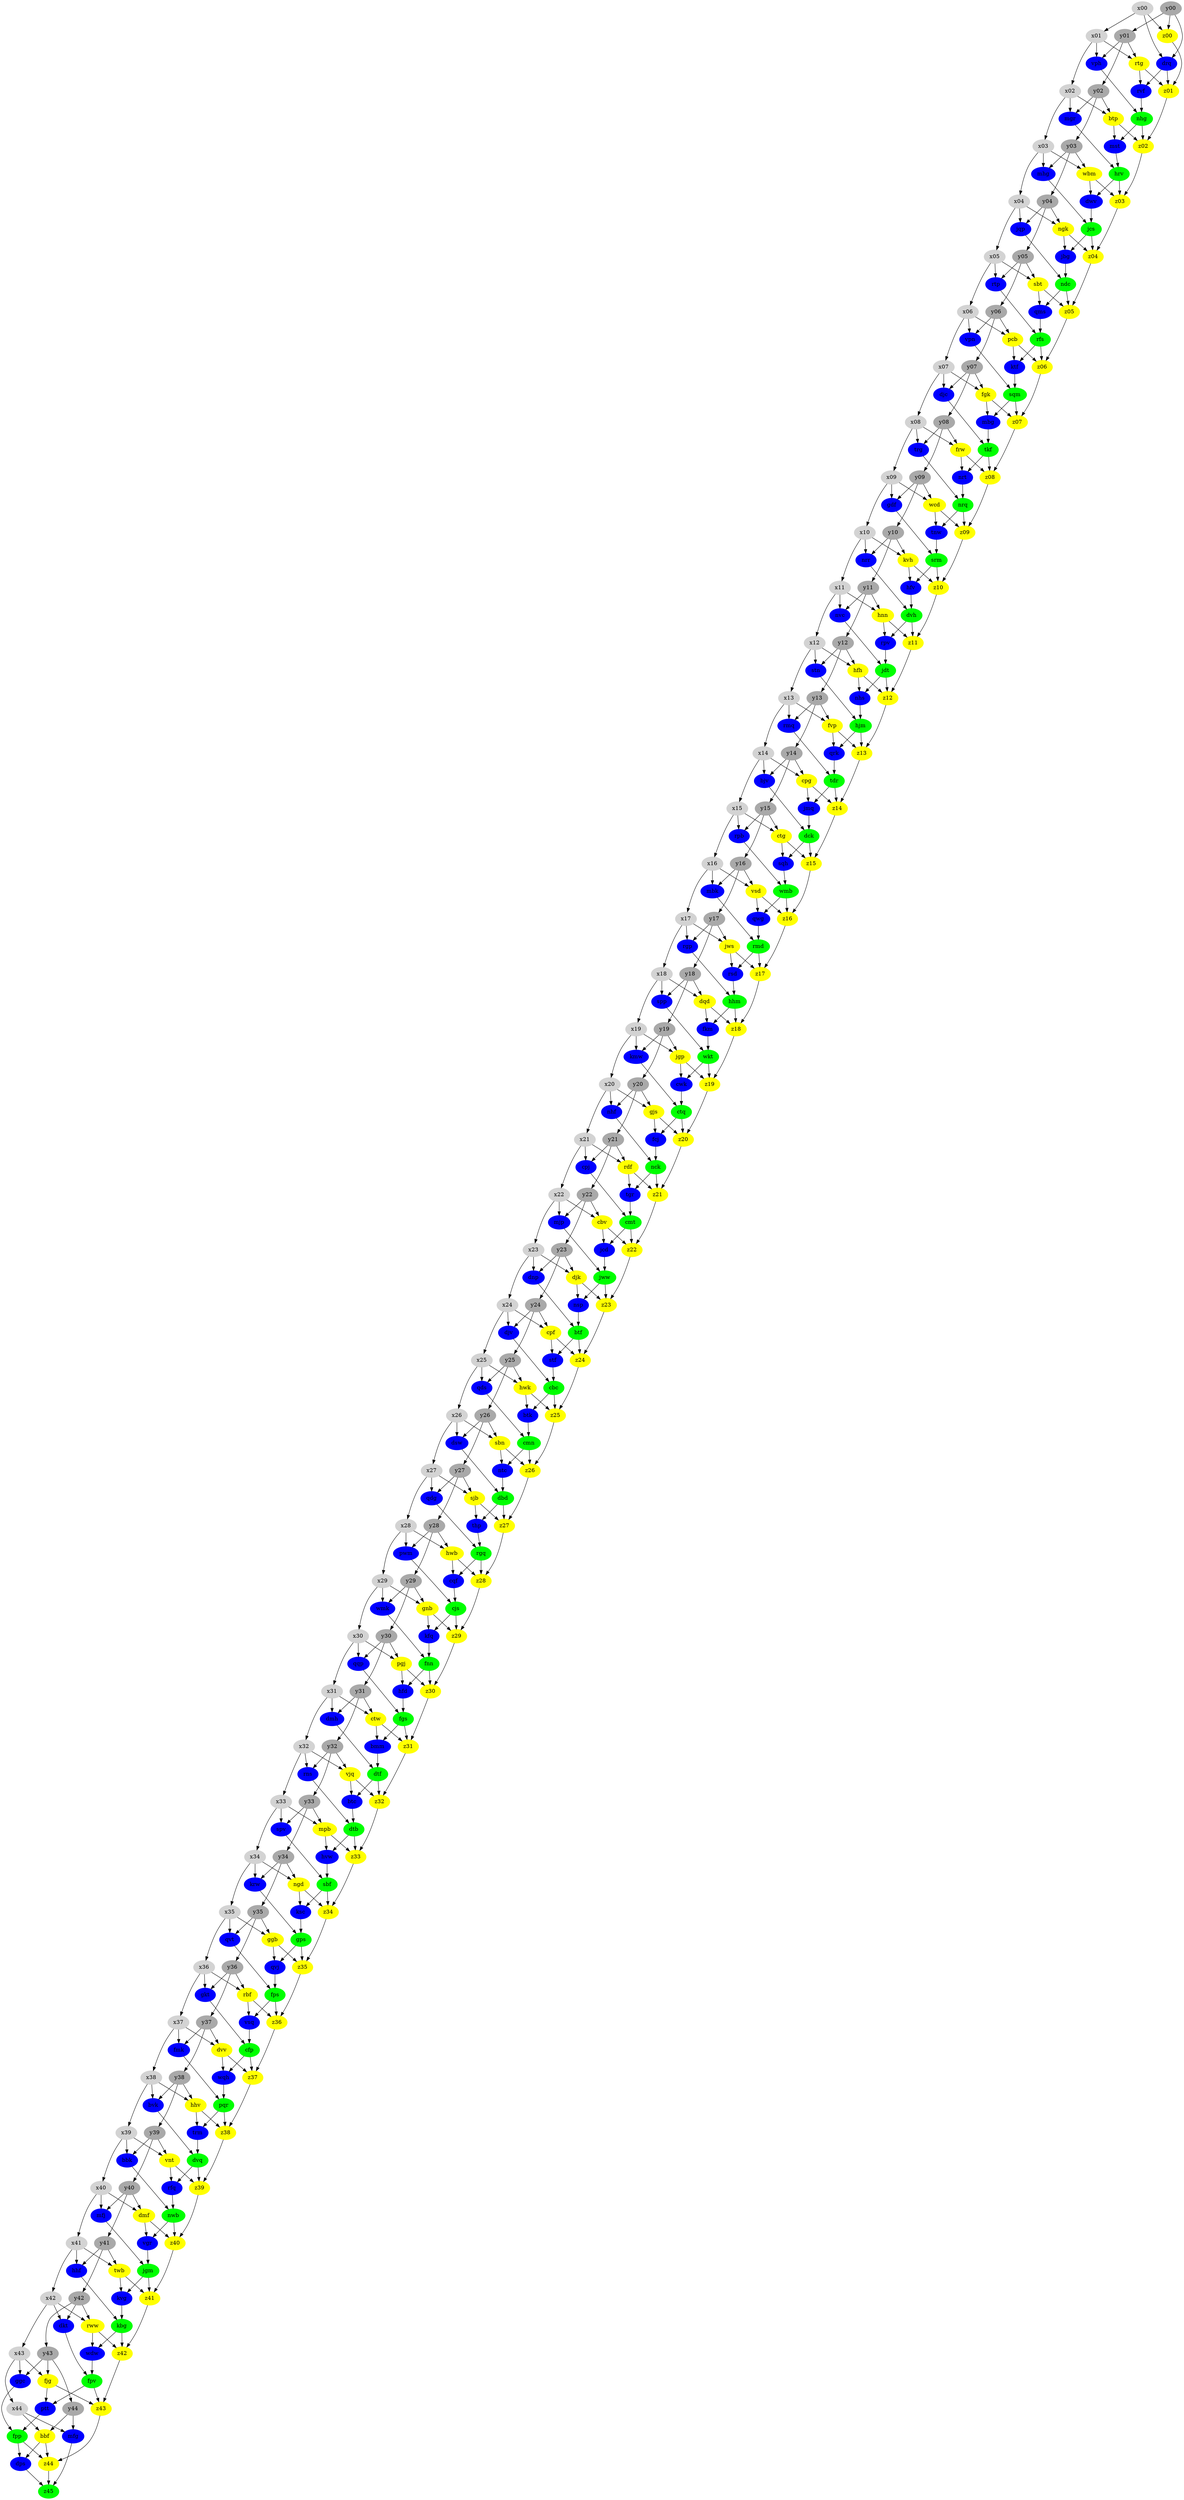 digraph G {
	subgraph x {
		node [color=lightgrey style=filled]
		x00 -> x01
		x01 -> x02
		x02 -> x03
		x03 -> x04
		x04 -> x05
		x05 -> x06
		x06 -> x07
		x07 -> x08
		x08 -> x09
		x09 -> x10
		x10 -> x11
		x11 -> x12
		x12 -> x13
		x13 -> x14
		x14 -> x15
		x15 -> x16
		x16 -> x17
		x17 -> x18
		x18 -> x19
		x19 -> x20
		x20 -> x21
		x21 -> x22
		x22 -> x23
		x23 -> x24
		x24 -> x25
		x25 -> x26
		x26 -> x27
		x27 -> x28
		x28 -> x29
		x29 -> x30
		x30 -> x31
		x31 -> x32
		x32 -> x33
		x33 -> x34
		x34 -> x35
		x35 -> x36
		x36 -> x37
		x37 -> x38
		x38 -> x39
		x39 -> x40
		x40 -> x41
		x41 -> x42
		x42 -> x43
		x43 -> x44
	}
	subgraph y {
		node [color=darkgrey style=filled]
		y00 -> y01
		y01 -> y02
		y02 -> y03
		y03 -> y04
		y04 -> y05
		y05 -> y06
		y06 -> y07
		y07 -> y08
		y08 -> y09
		y09 -> y10
		y10 -> y11
		y11 -> y12
		y12 -> y13
		y13 -> y14
		y14 -> y15
		y15 -> y16
		y16 -> y17
		y17 -> y18
		y18 -> y19
		y19 -> y20
		y20 -> y21
		y21 -> y22
		y22 -> y23
		y23 -> y24
		y24 -> y25
		y25 -> y26
		y26 -> y27
		y27 -> y28
		y28 -> y29
		y29 -> y30
		y30 -> y31
		y31 -> y32
		y32 -> y33
		y33 -> y34
		y34 -> y35
		y35 -> y36
		y36 -> y37
		y37 -> y38
		y38 -> y39
		y39 -> y40
		y40 -> y41
		y41 -> y42
		y42 -> y43
		y43 -> y44
	}
	subgraph AND {
		node [color=blue style=filled]
		bbk
		bjv
		bmm
		btc
		btk
		bvk
		cpj
		cqf
		cwk
		djc
		djv
		dkt
		dmh
		dnp
		dps
		drq
		dsw
		dwv
		fcj
		fkm
		fmk
		gdf
		ggc
		gkt
		hfd
		hfv
		hhf
		hvw
		jbg
		jcd
		jmq
		jqp
		kfq
		kmw
		krw
		ksc
		ktf
		kvg
		mbg
		mbk
		mfg
		mfj
		mgr
		mhg
		mjp
		mst
		nhf
		nhs
		nrr
		nrt
		nsp
		ntc
		nvc
		ptt
		pwm
		qdg
		qds
		qms
		qqp
		qrk
		qvj
		qvt
		qwg
		rfq
		rgp
		rmq
		rns
		rpb
		rpv
		rsd
		rtp
		rvf
		spp
		spv
		sqh
		stf
		stn
		tgr
		thp
		tnw
		trg
		trm
		vgr
		vph
		vpn
		vsq
		wdw
		wmk
		wqh
	}
	subgraph OR {
		node [color=green style=filled]
		btf
		cbc
		cfp
		cjs
		cmn
		cmt
		ctq
		dbd
		dck
		dtb
		dtf
		dvh
		dvq
		fgs
		fnn
		fpp
		fps
		fpv
		gps
		hhm
		hjm
		hrv
		jcs
		jdt
		jgm
		jww
		kbg
		nck
		ndc
		nhg
		nrq
		nwb
		pqr
		rfs
		rgq
		rmd
		sbf
		sqm
		srm
		tdr
		tkf
		wkt
		wmb
		z45
	}
	subgraph XOR {
		node [color=yellow style=filled]
		bbf
		btp
		cbv
		cpf
		cpg
		ctg
		ctw
		djk
		dmf
		dqd
		dvv
		fgk
		fjg
		frw
		fvp
		ggb
		gjs
		gnb
		hfh
		hhv
		hnn
		hwb
		hwk
		jgp
		jws
		kvh
		mpb
		ngd
		ngk
		pcb
		pgj
		rbf
		rdf
		rtg
		rww
		sbn
		sbt
		sjb
		twb
		vjq
		vnt
		vsd
		wbm
		wcd
		z00
		z01
		z02
		z03
		z04
		z05
		z06
		z07
		z08
		z09
		z10
		z11
		z12
		z13
		z14
		z15
		z16
		z17
		z18
		z19
		z20
		z21
		z22
		z23
		z24
		z25
		z26
		z27
		z28
		z29
		z30
		z31
		z32
		z33
		z34
		z35
		z36
		z37
		z38
		z39
		z40
		z41
		z42
		z43
		z44
	}
	rdf -> z21
	nck -> z21
	y12 -> stn
	x12 -> stn
	twb -> z41
	jgm -> z41
	cpj -> cmt
	tgr -> cmt
	y17 -> jws
	x17 -> jws
	cpg -> z14
	tdr -> z14
	x42 -> dkt
	y42 -> dkt
	jmq -> dck
	bjv -> dck
	wkt -> cwk
	jgp -> cwk
	fmk -> pqr
	wqh -> pqr
	jws -> rsd
	rmd -> rsd
	y32 -> rns
	x32 -> rns
	twb -> kvg
	jgm -> kvg
	nrq -> z09
	wcd -> z09
	btc -> dtb
	rns -> dtb
	ctq -> z20
	gjs -> z20
	dqd -> z18
	hhm -> z18
	hfh -> nhs
	jdt -> nhs
	rsd -> hhm
	rgp -> hhm
	x19 -> kmw
	y19 -> kmw
	dck -> z15
	ctg -> z15
	pqr -> trm
	hhv -> trm
	y08 -> trg
	x08 -> trg
	fgs -> z31
	ctw -> z31
	x14 -> bjv
	y14 -> bjv
	y26 -> sbn
	x26 -> sbn
	pgj -> z30
	fnn -> z30
	hwb -> cqf
	rgq -> cqf
	ctq -> fcj
	gjs -> fcj
	thp -> rgq
	qdg -> rgq
	y03 -> mhg
	x03 -> mhg
	sbt -> z05
	ndc -> z05
	nrr -> dvh
	hfv -> dvh
	x07 -> djc
	y07 -> djc
	dtb -> hvw
	mpb -> hvw
	pwm -> cjs
	cqf -> cjs
	dkt -> fpv
	wdw -> fpv
	x24 -> djv
	y24 -> djv
	vsq -> cfp
	gkt -> cfp
	x17 -> rgp
	y17 -> rgp
	rvf -> nhg
	vph -> nhg
	x44 -> bbf
	y44 -> bbf
	cjs -> z29
	gnb -> z29
	y30 -> pgj
	x30 -> pgj
	y27 -> sjb
	x27 -> sjb
	fpp -> dps
	bbf -> dps
	ggc -> fpp
	ptt -> fpp
	x18 -> dqd
	y18 -> dqd
	y19 -> jgp
	x19 -> jgp
	wkt -> z19
	jgp -> z19
	jcs -> z04
	ngk -> z04
	y21 -> rdf
	x21 -> rdf
	spp -> wkt
	fkm -> wkt
	x16 -> vsd
	y16 -> vsd
	y14 -> cpg
	x14 -> cpg
	mbk -> rmd
	qwg -> rmd
	y10 -> nrr
	x10 -> nrr
	x05 -> sbt
	y05 -> sbt
	y13 -> fvp
	x13 -> fvp
	gdf -> srm
	tnw -> srm
	x09 -> gdf
	y09 -> gdf
	nvc -> jdt
	rpv -> jdt
	kmw -> ctq
	cwk -> ctq
	vsd -> qwg
	wmb -> qwg
	x44 -> mfg
	y44 -> mfg
	y27 -> qdg
	x27 -> qdg
	jbg -> ndc
	jqp -> ndc
	x04 -> ngk
	y04 -> ngk
	hfh -> z12
	jdt -> z12
	ctg -> sqh
	dck -> sqh
	jww -> z23
	djk -> z23
	dtf -> z32
	vjq -> z32
	ngd -> ksc
	sbf -> ksc
	mfg -> z45
	dps -> z45
	x01 -> rtg
	y01 -> rtg
	tdr -> jmq
	cpg -> jmq
	y28 -> pwm
	x28 -> pwm
	y41 -> hhf
	x41 -> hhf
	qqp -> fgs
	hfd -> fgs
	wmb -> z16
	vsd -> z16
	pgj -> hfd
	fnn -> hfd
	dmf -> z40
	nwb -> z40
	rfs -> ktf
	pcb -> ktf
	y05 -> rtp
	x05 -> rtp
	vjq -> btc
	dtf -> btc
	fvp -> qrk
	hjm -> qrk
	mpb -> z33
	dtb -> z33
	y12 -> hfh
	x12 -> hfh
	cmt -> jcd
	cbv -> jcd
	tkf -> nrt
	frw -> nrt
	wcd -> tnw
	nrq -> tnw
	hwk -> btk
	cbc -> btk
	bvk -> dvq
	trm -> dvq
	rfq -> nwb
	bbk -> nwb
	nhf -> nck
	fcj -> nck
	rww -> z42
	kbg -> z42
	x11 -> hnn
	y11 -> hnn
	x31 -> dmh
	y31 -> dmh
	y36 -> rbf
	x36 -> rbf
	y01 -> vph
	x01 -> vph
	fjg -> z43
	fpv -> z43
	x06 -> pcb
	y06 -> pcb
	x33 -> spv
	y33 -> spv
	y00 -> z00
	x00 -> z00
	x23 -> djk
	y23 -> djk
	x22 -> mjp
	y22 -> mjp
	wbm -> dwv
	hrv -> dwv
	hwb -> z28
	rgq -> z28
	x03 -> wbm
	y03 -> wbm
	x00 -> drq
	y00 -> drq
	x23 -> dnp
	y23 -> dnp
	wmk -> fnn
	kfq -> fnn
	x33 -> mpb
	y33 -> mpb
	y43 -> fjg
	x43 -> fjg
	y02 -> btp
	x02 -> btp
	dvh -> rpv
	hnn -> rpv
	cpf -> z24
	btf -> z24
	y42 -> rww
	x42 -> rww
	gps -> qvj
	ggb -> qvj
	sbn -> ntc
	cmn -> ntc
	x36 -> gkt
	y36 -> gkt
	y39 -> vnt
	x39 -> vnt
	dnp -> btf
	nsp -> btf
	rtp -> rfs
	qms -> rfs
	y29 -> wmk
	x29 -> wmk
	x24 -> cpf
	y24 -> cpf
	rtg -> rvf
	drq -> rvf
	sjb -> thp
	dbd -> thp
	bbf -> z44
	fpp -> z44
	x32 -> vjq
	y32 -> vjq
	vnt -> rfq
	dvq -> rfq
	btf -> stf
	cpf -> stf
	hjm -> z13
	fvp -> z13
	rmd -> z17
	jws -> z17
	rfs -> z06
	pcb -> z06
	fgs -> bmm
	ctw -> bmm
	vnt -> z39
	dvq -> z39
	dvv -> wqh
	cfp -> wqh
	mfj -> jgm
	vgr -> jgm
	y25 -> qds
	x25 -> qds
	qds -> cmn
	btk -> cmn
	kvh -> hfv
	srm -> hfv
	y09 -> wcd
	x09 -> wcd
	y10 -> kvh
	x10 -> kvh
	dwv -> jcs
	mhg -> jcs
	y16 -> mbk
	x16 -> mbk
	y43 -> ggc
	x43 -> ggc
	x34 -> krw
	y34 -> krw
	x29 -> gnb
	y29 -> gnb
	y02 -> mgr
	x02 -> mgr
	fgk -> mbg
	sqm -> mbg
	y40 -> dmf
	x40 -> dmf
	y08 -> frw
	x08 -> frw
	hnn -> z11
	dvh -> z11
	y35 -> qvt
	x35 -> qvt
	qvj -> fps
	qvt -> fps
	x30 -> qqp
	y30 -> qqp
	nwb -> vgr
	dmf -> vgr
	x31 -> ctw
	y31 -> ctw
	kvg -> kbg
	hhf -> kbg
	sbf -> z34
	ngd -> z34
	mjp -> jww
	jcd -> jww
	srm -> z10
	kvh -> z10
	x15 -> ctg
	y15 -> ctg
	y34 -> ngd
	x34 -> ngd
	hhv -> z38
	pqr -> z38
	dmh -> dtf
	bmm -> dtf
	x20 -> gjs
	y20 -> gjs
	y26 -> dsw
	x26 -> dsw
	y04 -> jqp
	x04 -> jqp
	cjs -> kfq
	gnb -> kfq
	rtg -> z01
	drq -> z01
	ngk -> jbg
	jcs -> jbg
	ktf -> sqm
	vpn -> sqm
	nhs -> hjm
	stn -> hjm
	y37 -> fmk
	x37 -> fmk
	y13 -> rmq
	x13 -> rmq
	dsw -> dbd
	ntc -> dbd
	hwk -> z25
	cbc -> z25
	fgk -> z07
	sqm -> z07
	y28 -> hwb
	x28 -> hwb
	x11 -> nvc
	y11 -> nvc
	mst -> hrv
	mgr -> hrv
	wbm -> z03
	hrv -> z03
	gps -> z35
	ggb -> z35
	mbg -> tkf
	djc -> tkf
	y20 -> nhf
	x20 -> nhf
	rdf -> tgr
	nck -> tgr
	fps -> z36
	rbf -> z36
	y15 -> rpb
	x15 -> rpb
	sqh -> wmb
	rpb -> wmb
	spv -> sbf
	hvw -> sbf
	y18 -> spp
	x18 -> spp
	rww -> wdw
	kbg -> wdw
	fpv -> ptt
	fjg -> ptt
	x40 -> mfj
	y40 -> mfj
	y07 -> fgk
	x07 -> fgk
	y06 -> vpn
	x06 -> vpn
	x22 -> cbv
	y22 -> cbv
	stf -> cbc
	djv -> cbc
	x38 -> hhv
	y38 -> hhv
	hhm -> fkm
	dqd -> fkm
	frw -> z08
	tkf -> z08
	x37 -> dvv
	y37 -> dvv
	qrk -> tdr
	rmq -> tdr
	x35 -> ggb
	y35 -> ggb
	sbt -> qms
	ndc -> qms
	x21 -> cpj
	y21 -> cpj
	cbv -> z22
	cmt -> z22
	nrt -> nrq
	trg -> nrq
	btp -> mst
	nhg -> mst
	ksc -> gps
	krw -> gps
	x25 -> hwk
	y25 -> hwk
	fps -> vsq
	rbf -> vsq
	x39 -> bbk
	y39 -> bbk
	btp -> z02
	nhg -> z02
	x41 -> twb
	y41 -> twb
	sjb -> z27
	dbd -> z27
	sbn -> z26
	cmn -> z26
	cfp -> z37
	dvv -> z37
	djk -> nsp
	jww -> nsp
	x38 -> bvk
	y38 -> bvk
	z00 -> z01
	z01 -> z02
	z02 -> z03
	z03 -> z04
	z04 -> z05
	z05 -> z06
	z06 -> z07
	z07 -> z08
	z08 -> z09
	z09 -> z10
	z10 -> z11
	z11 -> z12
	z12 -> z13
	z13 -> z14
	z14 -> z15
	z15 -> z16
	z16 -> z17
	z17 -> z18
	z18 -> z19
	z19 -> z20
	z20 -> z21
	z21 -> z22
	z22 -> z23
	z23 -> z24
	z24 -> z25
	z25 -> z26
	z26 -> z27
	z27 -> z28
	z28 -> z29
	z29 -> z30
	z30 -> z31
	z31 -> z32
	z32 -> z33
	z33 -> z34
	z34 -> z35
	z35 -> z36
	z36 -> z37
	z37 -> z38
	z38 -> z39
	z39 -> z40
	z40 -> z41
	z41 -> z42
	z42 -> z43
	z43 -> z44
	z44 -> z45
}
